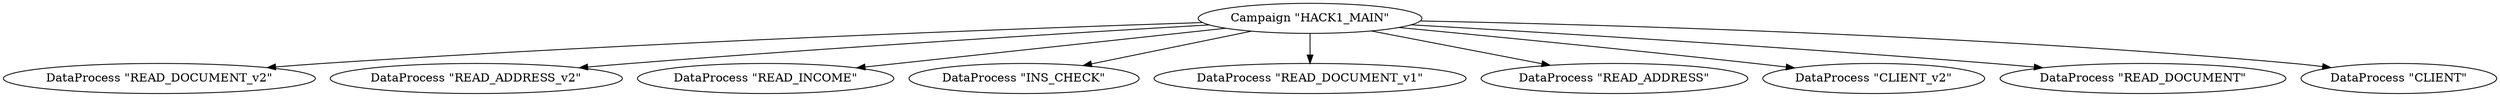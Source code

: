 // HACK1_MAIN analysis
digraph {
	0 [label="Campaign \"HACK1_MAIN\""]
	5 [label="DataProcess \"READ_DOCUMENT_v2\""]
	6 [label="DataProcess \"READ_ADDRESS_v2\""]
	7 [label="DataProcess \"READ_INCOME\""]
	8 [label="DataProcess \"INS_CHECK\""]
	9 [label="DataProcess \"READ_DOCUMENT_v1\""]
	10 [label="DataProcess \"READ_ADDRESS\""]
	11 [label="DataProcess \"CLIENT_v2\""]
	12 [label="DataProcess \"READ_DOCUMENT\""]
	13 [label="DataProcess \"CLIENT\""]
	0 -> 5
	0 -> 6
	0 -> 7
	0 -> 8
	0 -> 9
	0 -> 10
	0 -> 11
	0 -> 12
	0 -> 13
}
